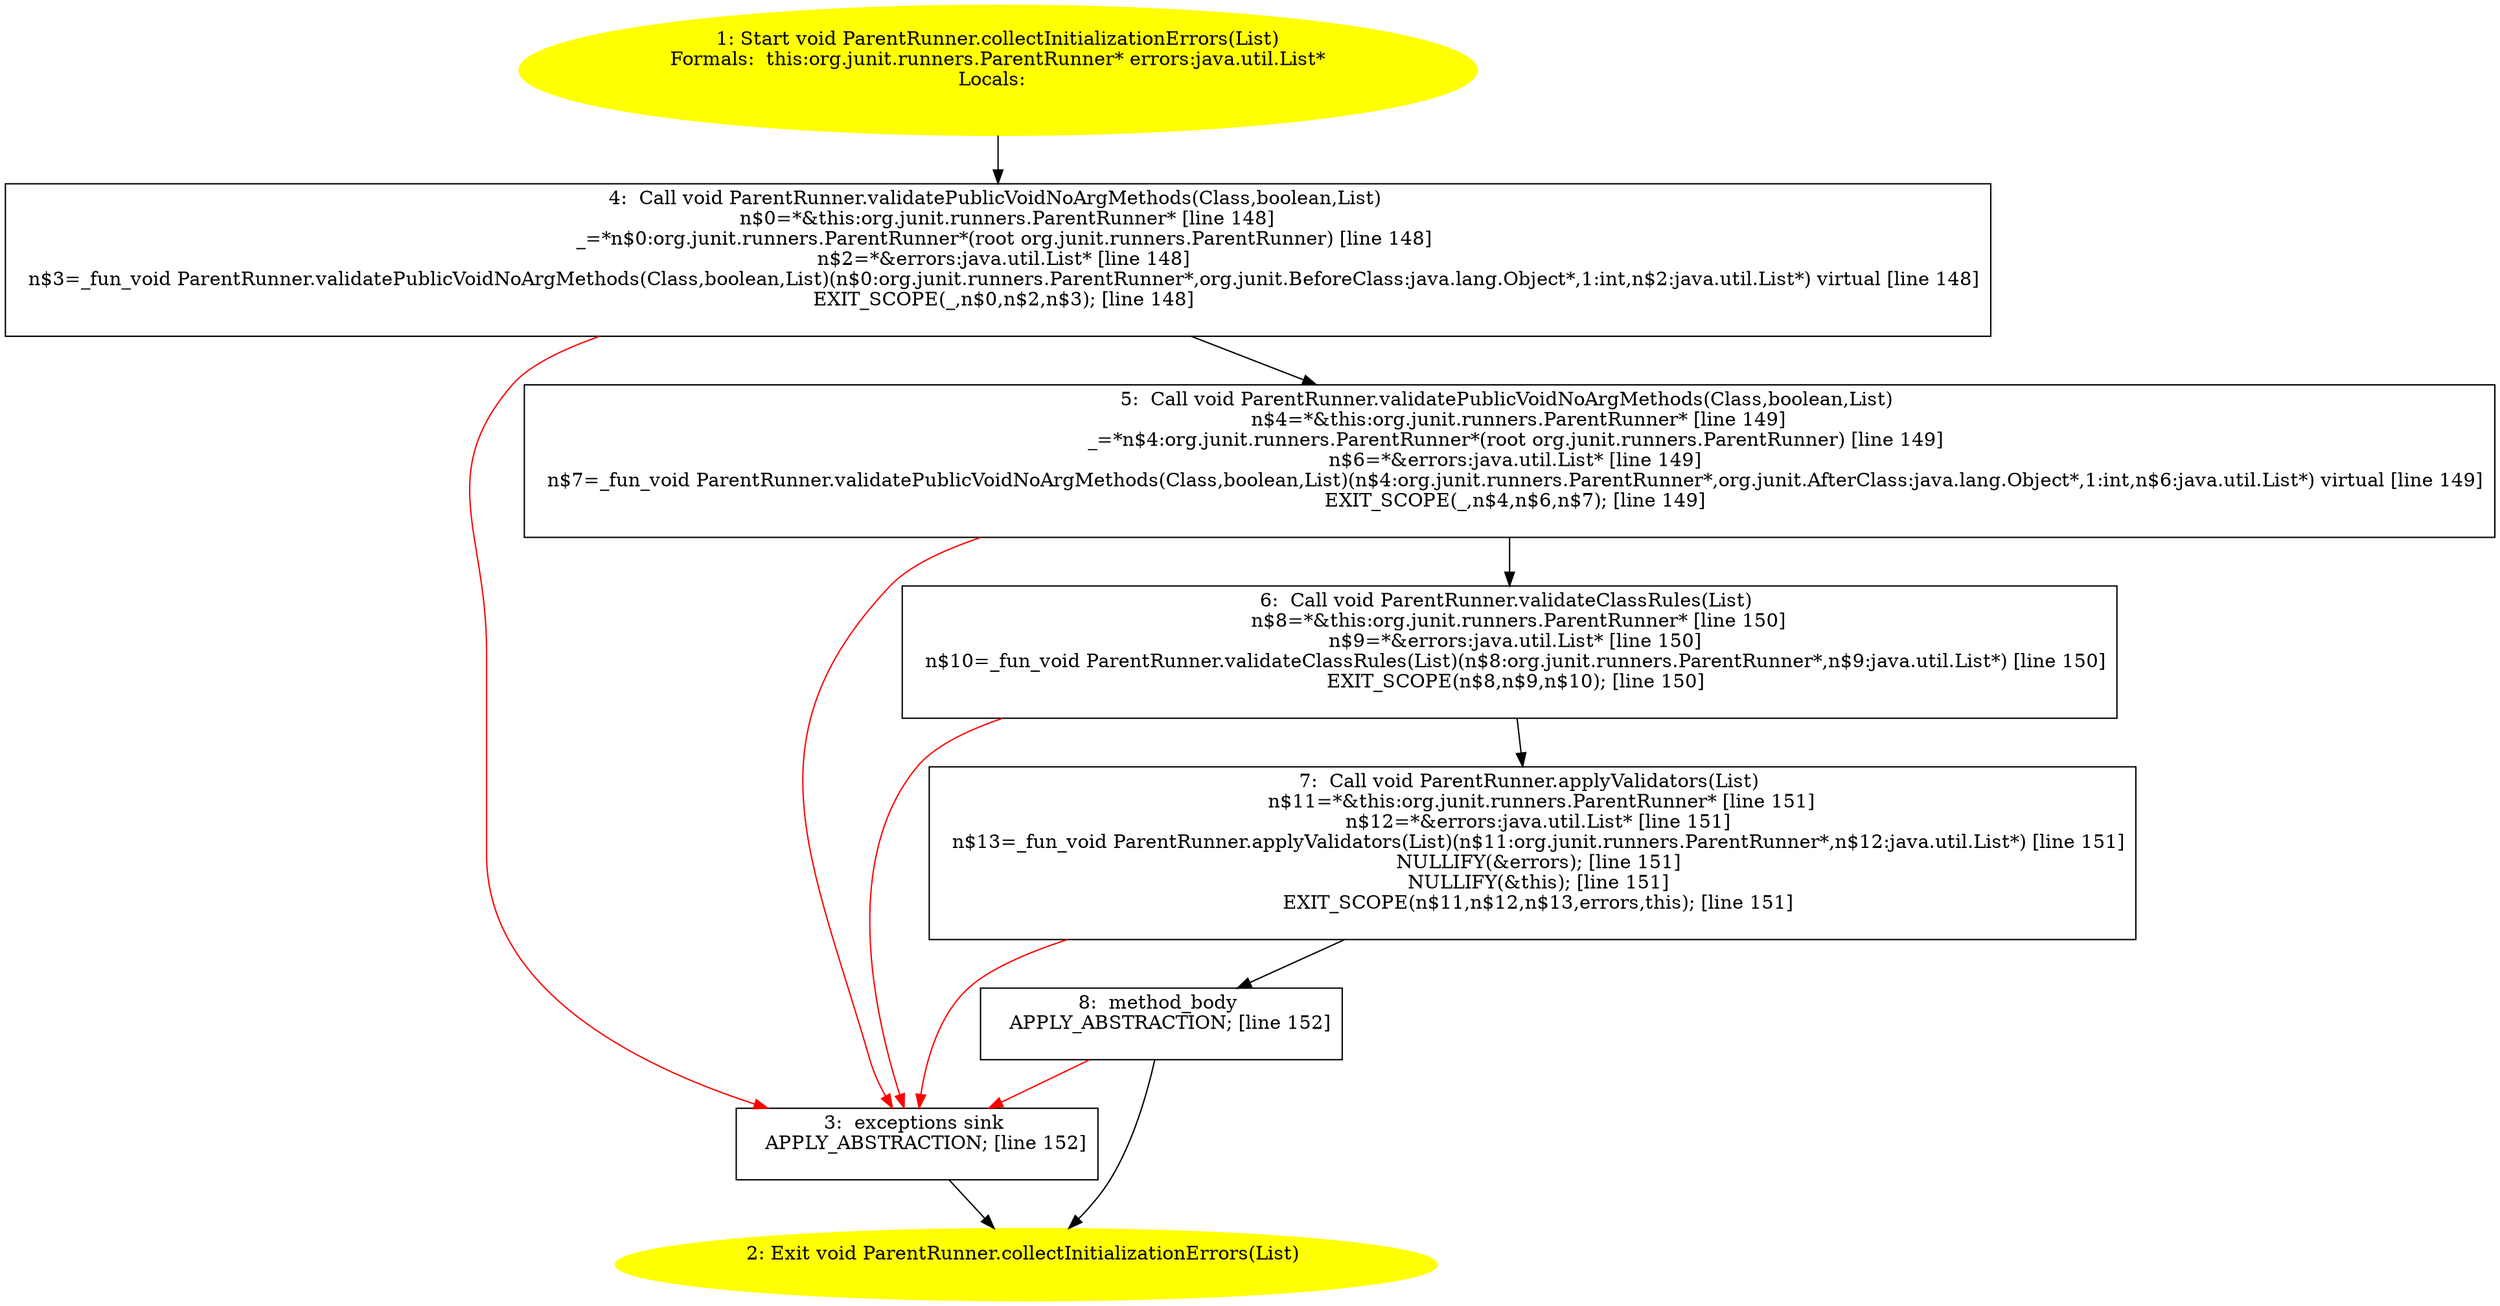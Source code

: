 /* @generated */
digraph cfg {
"org.junit.runners.ParentRunner.collectInitializationErrors(java.util.List):void.abdb14433effe8a88e5301623d7f398a_1" [label="1: Start void ParentRunner.collectInitializationErrors(List)\nFormals:  this:org.junit.runners.ParentRunner* errors:java.util.List*\nLocals:  \n  " color=yellow style=filled]
	

	 "org.junit.runners.ParentRunner.collectInitializationErrors(java.util.List):void.abdb14433effe8a88e5301623d7f398a_1" -> "org.junit.runners.ParentRunner.collectInitializationErrors(java.util.List):void.abdb14433effe8a88e5301623d7f398a_4" ;
"org.junit.runners.ParentRunner.collectInitializationErrors(java.util.List):void.abdb14433effe8a88e5301623d7f398a_2" [label="2: Exit void ParentRunner.collectInitializationErrors(List) \n  " color=yellow style=filled]
	

"org.junit.runners.ParentRunner.collectInitializationErrors(java.util.List):void.abdb14433effe8a88e5301623d7f398a_3" [label="3:  exceptions sink \n   APPLY_ABSTRACTION; [line 152]\n " shape="box"]
	

	 "org.junit.runners.ParentRunner.collectInitializationErrors(java.util.List):void.abdb14433effe8a88e5301623d7f398a_3" -> "org.junit.runners.ParentRunner.collectInitializationErrors(java.util.List):void.abdb14433effe8a88e5301623d7f398a_2" ;
"org.junit.runners.ParentRunner.collectInitializationErrors(java.util.List):void.abdb14433effe8a88e5301623d7f398a_4" [label="4:  Call void ParentRunner.validatePublicVoidNoArgMethods(Class,boolean,List) \n   n$0=*&this:org.junit.runners.ParentRunner* [line 148]\n  _=*n$0:org.junit.runners.ParentRunner*(root org.junit.runners.ParentRunner) [line 148]\n  n$2=*&errors:java.util.List* [line 148]\n  n$3=_fun_void ParentRunner.validatePublicVoidNoArgMethods(Class,boolean,List)(n$0:org.junit.runners.ParentRunner*,org.junit.BeforeClass:java.lang.Object*,1:int,n$2:java.util.List*) virtual [line 148]\n  EXIT_SCOPE(_,n$0,n$2,n$3); [line 148]\n " shape="box"]
	

	 "org.junit.runners.ParentRunner.collectInitializationErrors(java.util.List):void.abdb14433effe8a88e5301623d7f398a_4" -> "org.junit.runners.ParentRunner.collectInitializationErrors(java.util.List):void.abdb14433effe8a88e5301623d7f398a_5" ;
	 "org.junit.runners.ParentRunner.collectInitializationErrors(java.util.List):void.abdb14433effe8a88e5301623d7f398a_4" -> "org.junit.runners.ParentRunner.collectInitializationErrors(java.util.List):void.abdb14433effe8a88e5301623d7f398a_3" [color="red" ];
"org.junit.runners.ParentRunner.collectInitializationErrors(java.util.List):void.abdb14433effe8a88e5301623d7f398a_5" [label="5:  Call void ParentRunner.validatePublicVoidNoArgMethods(Class,boolean,List) \n   n$4=*&this:org.junit.runners.ParentRunner* [line 149]\n  _=*n$4:org.junit.runners.ParentRunner*(root org.junit.runners.ParentRunner) [line 149]\n  n$6=*&errors:java.util.List* [line 149]\n  n$7=_fun_void ParentRunner.validatePublicVoidNoArgMethods(Class,boolean,List)(n$4:org.junit.runners.ParentRunner*,org.junit.AfterClass:java.lang.Object*,1:int,n$6:java.util.List*) virtual [line 149]\n  EXIT_SCOPE(_,n$4,n$6,n$7); [line 149]\n " shape="box"]
	

	 "org.junit.runners.ParentRunner.collectInitializationErrors(java.util.List):void.abdb14433effe8a88e5301623d7f398a_5" -> "org.junit.runners.ParentRunner.collectInitializationErrors(java.util.List):void.abdb14433effe8a88e5301623d7f398a_6" ;
	 "org.junit.runners.ParentRunner.collectInitializationErrors(java.util.List):void.abdb14433effe8a88e5301623d7f398a_5" -> "org.junit.runners.ParentRunner.collectInitializationErrors(java.util.List):void.abdb14433effe8a88e5301623d7f398a_3" [color="red" ];
"org.junit.runners.ParentRunner.collectInitializationErrors(java.util.List):void.abdb14433effe8a88e5301623d7f398a_6" [label="6:  Call void ParentRunner.validateClassRules(List) \n   n$8=*&this:org.junit.runners.ParentRunner* [line 150]\n  n$9=*&errors:java.util.List* [line 150]\n  n$10=_fun_void ParentRunner.validateClassRules(List)(n$8:org.junit.runners.ParentRunner*,n$9:java.util.List*) [line 150]\n  EXIT_SCOPE(n$8,n$9,n$10); [line 150]\n " shape="box"]
	

	 "org.junit.runners.ParentRunner.collectInitializationErrors(java.util.List):void.abdb14433effe8a88e5301623d7f398a_6" -> "org.junit.runners.ParentRunner.collectInitializationErrors(java.util.List):void.abdb14433effe8a88e5301623d7f398a_7" ;
	 "org.junit.runners.ParentRunner.collectInitializationErrors(java.util.List):void.abdb14433effe8a88e5301623d7f398a_6" -> "org.junit.runners.ParentRunner.collectInitializationErrors(java.util.List):void.abdb14433effe8a88e5301623d7f398a_3" [color="red" ];
"org.junit.runners.ParentRunner.collectInitializationErrors(java.util.List):void.abdb14433effe8a88e5301623d7f398a_7" [label="7:  Call void ParentRunner.applyValidators(List) \n   n$11=*&this:org.junit.runners.ParentRunner* [line 151]\n  n$12=*&errors:java.util.List* [line 151]\n  n$13=_fun_void ParentRunner.applyValidators(List)(n$11:org.junit.runners.ParentRunner*,n$12:java.util.List*) [line 151]\n  NULLIFY(&errors); [line 151]\n  NULLIFY(&this); [line 151]\n  EXIT_SCOPE(n$11,n$12,n$13,errors,this); [line 151]\n " shape="box"]
	

	 "org.junit.runners.ParentRunner.collectInitializationErrors(java.util.List):void.abdb14433effe8a88e5301623d7f398a_7" -> "org.junit.runners.ParentRunner.collectInitializationErrors(java.util.List):void.abdb14433effe8a88e5301623d7f398a_8" ;
	 "org.junit.runners.ParentRunner.collectInitializationErrors(java.util.List):void.abdb14433effe8a88e5301623d7f398a_7" -> "org.junit.runners.ParentRunner.collectInitializationErrors(java.util.List):void.abdb14433effe8a88e5301623d7f398a_3" [color="red" ];
"org.junit.runners.ParentRunner.collectInitializationErrors(java.util.List):void.abdb14433effe8a88e5301623d7f398a_8" [label="8:  method_body \n   APPLY_ABSTRACTION; [line 152]\n " shape="box"]
	

	 "org.junit.runners.ParentRunner.collectInitializationErrors(java.util.List):void.abdb14433effe8a88e5301623d7f398a_8" -> "org.junit.runners.ParentRunner.collectInitializationErrors(java.util.List):void.abdb14433effe8a88e5301623d7f398a_2" ;
	 "org.junit.runners.ParentRunner.collectInitializationErrors(java.util.List):void.abdb14433effe8a88e5301623d7f398a_8" -> "org.junit.runners.ParentRunner.collectInitializationErrors(java.util.List):void.abdb14433effe8a88e5301623d7f398a_3" [color="red" ];
}
